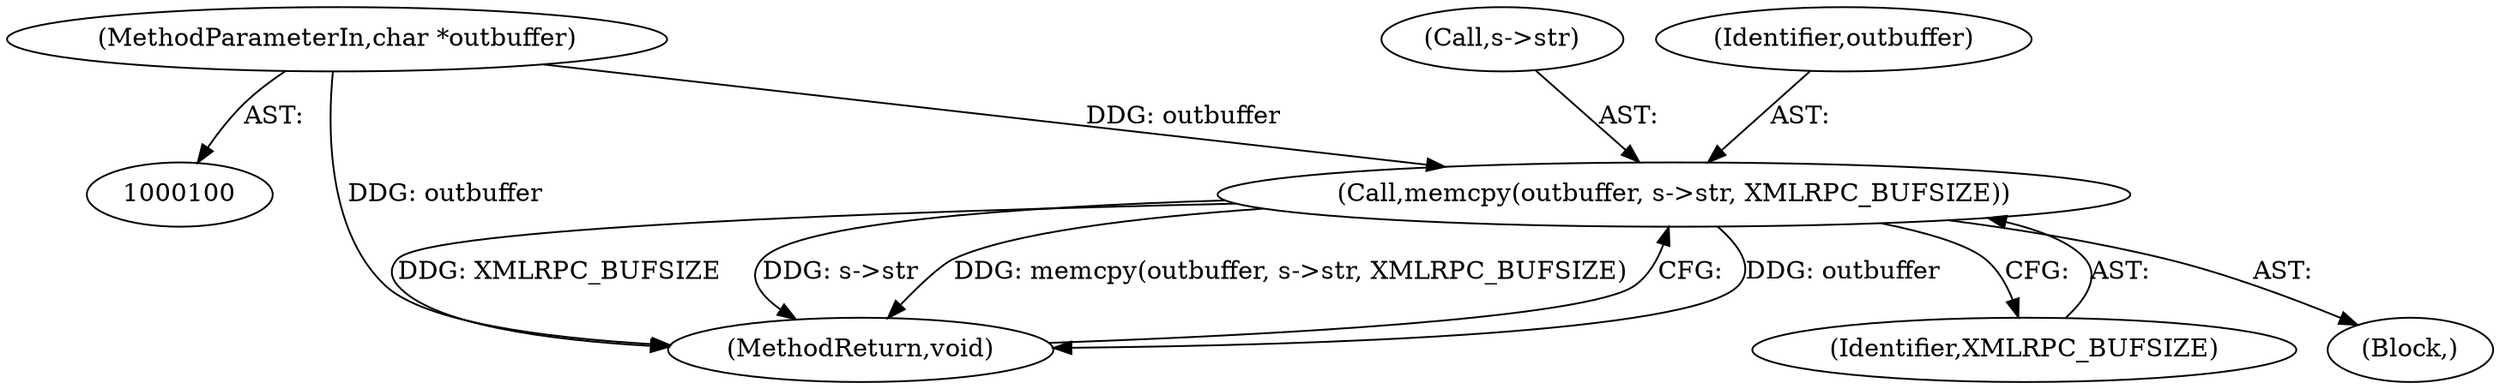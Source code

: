 digraph "0_atheme_87580d767868360d2fed503980129504da84b63e@API" {
"1000207" [label="(Call,memcpy(outbuffer, s->str, XMLRPC_BUFSIZE))"];
"1000101" [label="(MethodParameterIn,char *outbuffer)"];
"1000213" [label="(MethodReturn,void)"];
"1000101" [label="(MethodParameterIn,char *outbuffer)"];
"1000212" [label="(Identifier,XMLRPC_BUFSIZE)"];
"1000103" [label="(Block,)"];
"1000209" [label="(Call,s->str)"];
"1000207" [label="(Call,memcpy(outbuffer, s->str, XMLRPC_BUFSIZE))"];
"1000208" [label="(Identifier,outbuffer)"];
"1000207" -> "1000103"  [label="AST: "];
"1000207" -> "1000212"  [label="CFG: "];
"1000208" -> "1000207"  [label="AST: "];
"1000209" -> "1000207"  [label="AST: "];
"1000212" -> "1000207"  [label="AST: "];
"1000213" -> "1000207"  [label="CFG: "];
"1000207" -> "1000213"  [label="DDG: outbuffer"];
"1000207" -> "1000213"  [label="DDG: XMLRPC_BUFSIZE"];
"1000207" -> "1000213"  [label="DDG: s->str"];
"1000207" -> "1000213"  [label="DDG: memcpy(outbuffer, s->str, XMLRPC_BUFSIZE)"];
"1000101" -> "1000207"  [label="DDG: outbuffer"];
"1000101" -> "1000100"  [label="AST: "];
"1000101" -> "1000213"  [label="DDG: outbuffer"];
}
